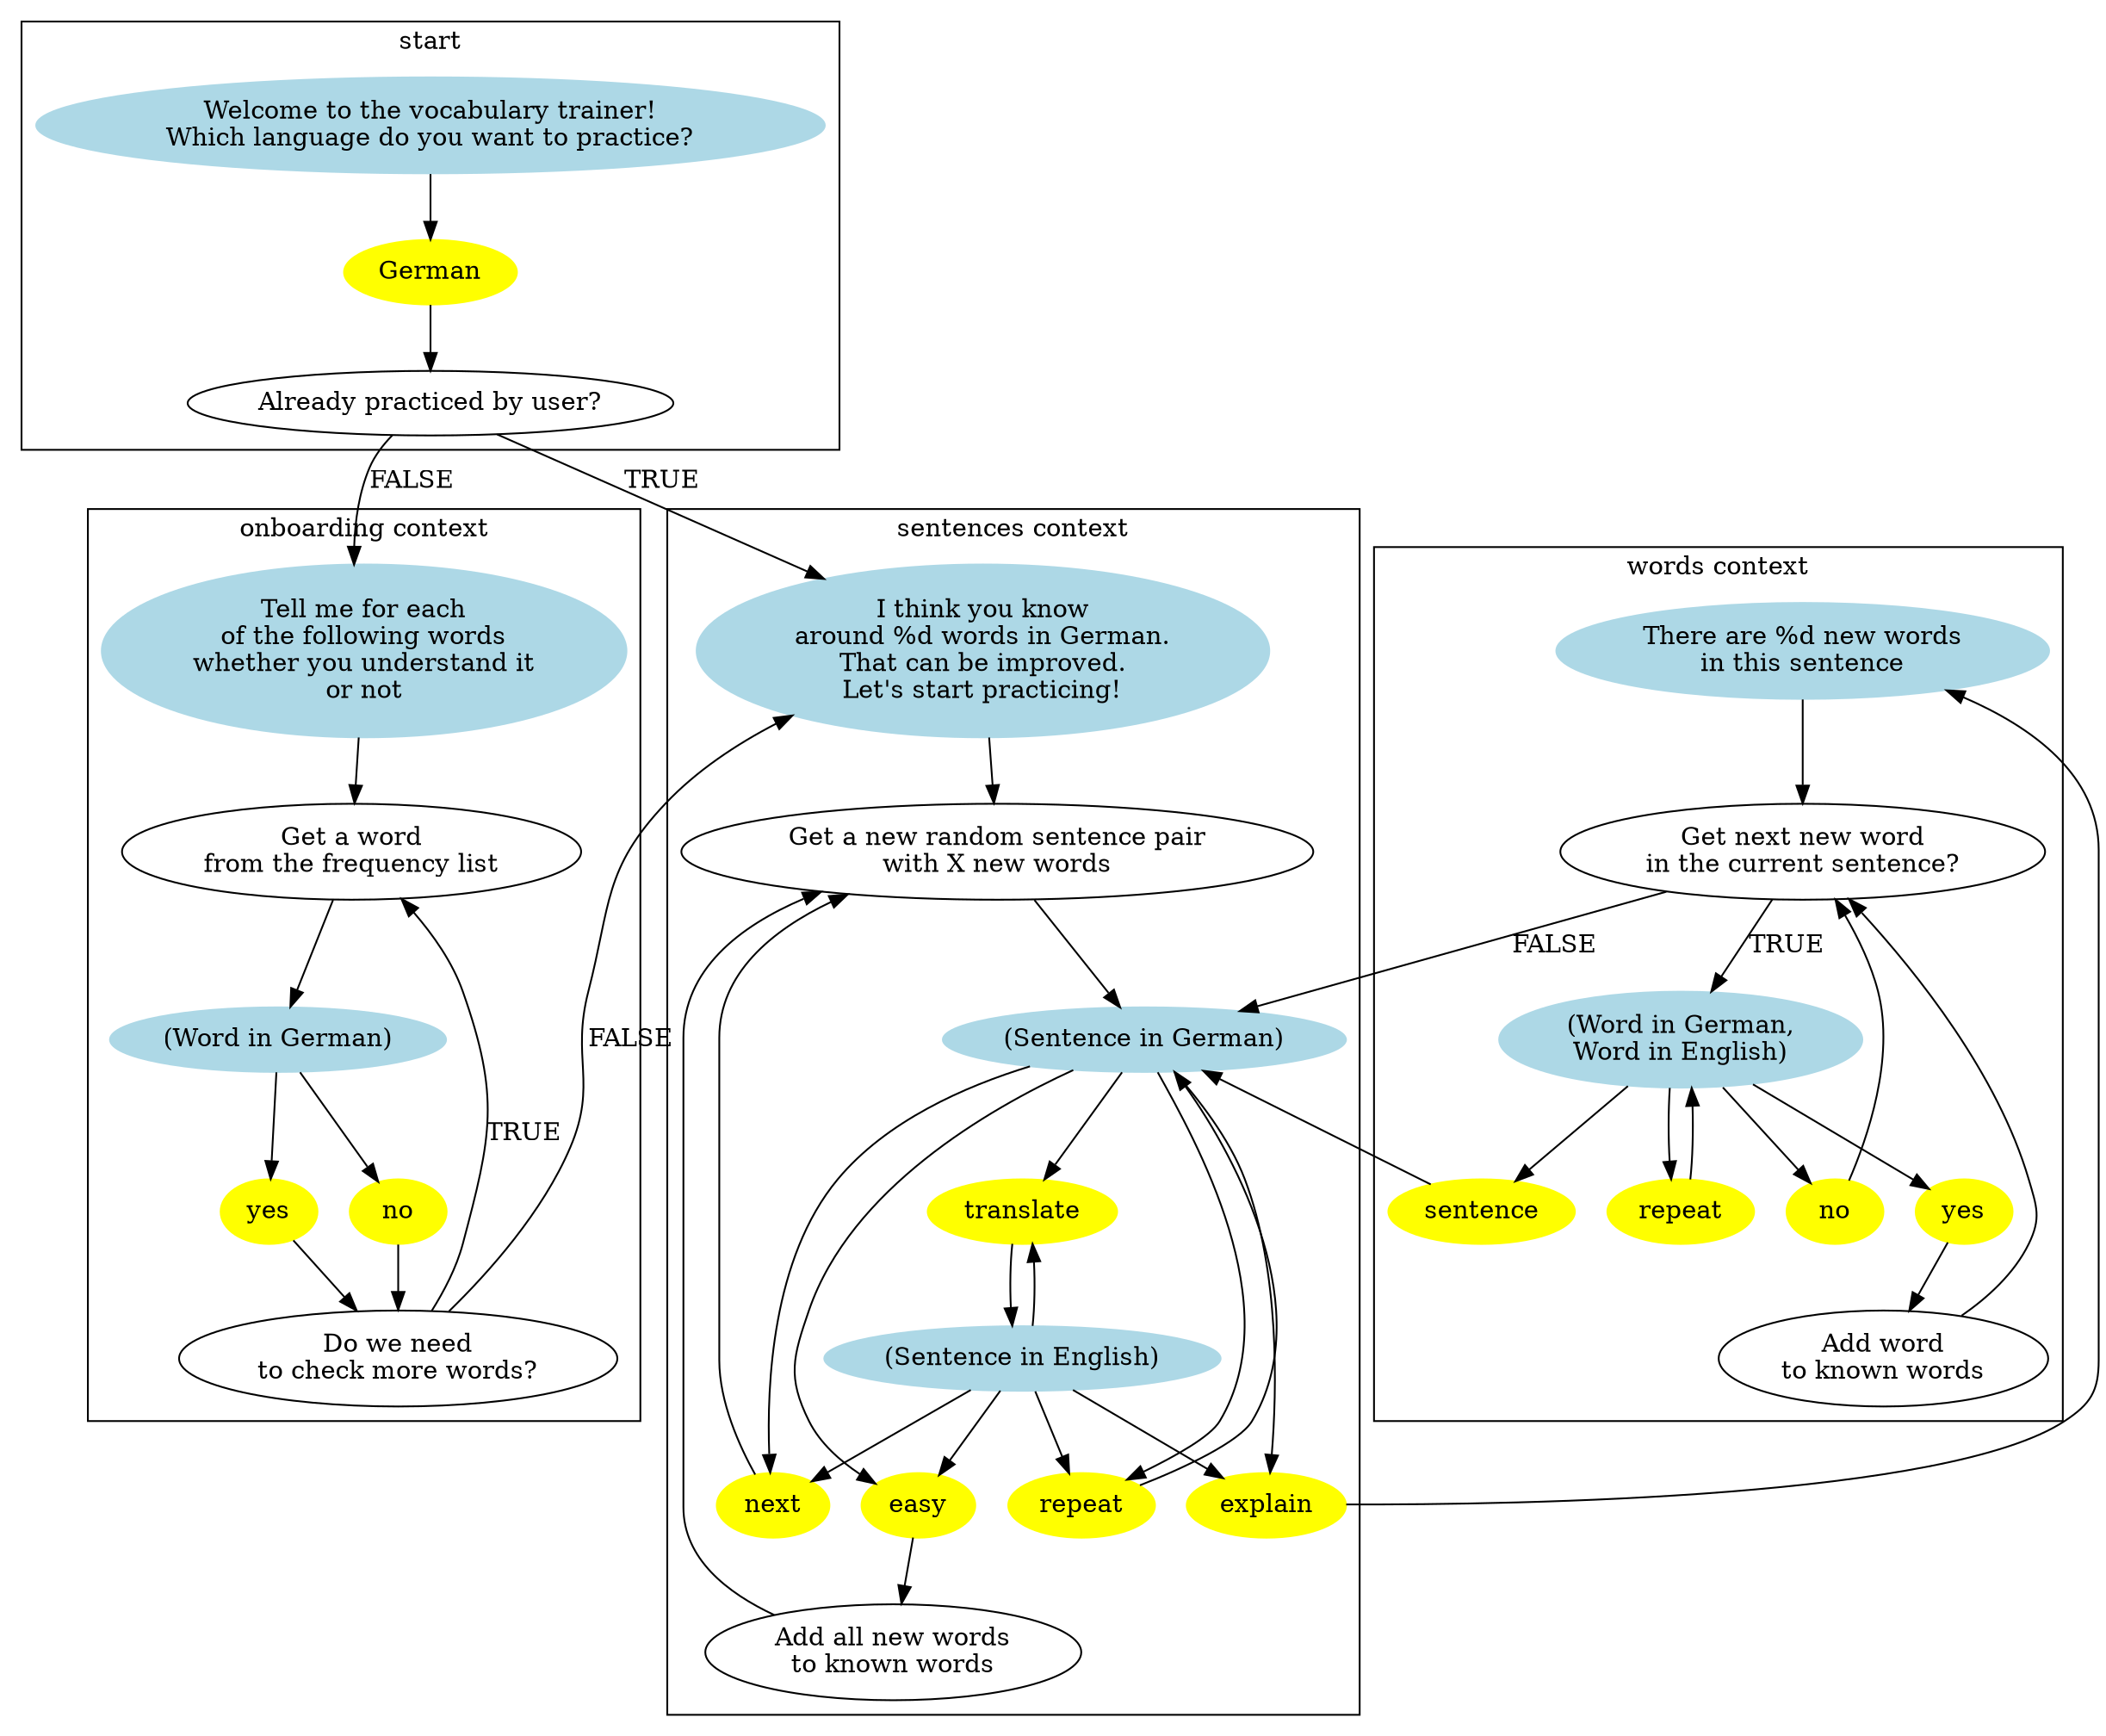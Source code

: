 digraph G {


    subgraph cluster_start {
    label="start";
        alexa_welcome [label="Welcome to the vocabulary trainer!\nWhich language do you want to practice?", color=lightblue, style="filled", start=true];
        user_choose_lang [label="German", color=yellow, style=filled];
        sys_choose_lang [label="Already practiced by user?"];
        alexa_welcome -> user_choose_lang -> sys_choose_lang;
    };



    subgraph cluster_onboarding {
        label="onboarding context";
        sys_freq_word [label="Get a word\nfrom the frequency list"];
        sys_know_word [label="Do we need\nto check more words?"];
        alexa_freq_intro [label="Tell me for each\nof the following words\nwhether you understand it\nor not", color=lightblue, style=filled];
        alexa_freq_word [label="(Word in German)", color=lightblue, style=filled];
        user_freq_yes [label="yes", color=yellow, style=filled];
        user_freq_no [label="no", color=yellow, style=filled];

        sys_choose_lang -> alexa_freq_intro [label="FALSE"];

        alexa_freq_intro -> sys_freq_word -> alexa_freq_word;
        alexa_freq_word -> {user_freq_yes, user_freq_no} -> sys_know_word;
        sys_know_word -> sys_freq_word [label="TRUE"];

    };
    subgraph cluster_sentence {
        label="sentences context";
        sys_choose_lang -> alexa_start_sentences [label="TRUE"];
        sys_new_sentence [label="Get a new random sentence pair\nwith X new words"];
        alexa_start_sentences [label="I think you know\naround %d words in German.\nThat can be improved.\nLet's start practicing!", color=lightblue, style=filled];
        alexa_sentence_dst [label="(Sentence in German)", color=lightblue, style=filled];
        alexa_sentence_src [label="(Sentence in English)", color=lightblue, style=filled];
        user_next [label="next", color=yellow, style=filled];
        user_translate [label="translate", color=yellow, style=filled];
        user_repeat_sentence [label="repeat", color=yellow, style=filled];
        user_explain [label="explain", color=yellow, style=filled];
        user_easy [label="easy", color=yellow, style=filled];

        sys_know_word -> alexa_start_sentences [label="FALSE", weight=0];
        sys_easy [label="Add all new words\nto known words"];


        alexa_start_sentences -> sys_new_sentence -> alexa_sentence_dst;
        {alexa_sentence_dst, alexa_sentence_src} -> user_translate -> alexa_sentence_src;
        {alexa_sentence_dst, alexa_sentence_src} -> user_repeat_sentence -> alexa_sentence_dst;
        {alexa_sentence_dst, alexa_sentence_src} -> user_next -> sys_new_sentence;
        {alexa_sentence_dst, alexa_sentence_src} -> user_easy -> sys_easy -> sys_new_sentence;
        {alexa_sentence_dst, alexa_sentence_src} -> user_explain;
    };
    subgraph cluster_words {
        label="words context";
        alexa_words_intro [label="There are %d new words\nin this sentence", color=lightblue, style=filled];
        sys_new_word [label="Get next new word\nin the current sentence?"];
        sys_add_word [label="Add word\nto known words"];
        alexa_new_word [label="(Word in German,\nWord in English)", color=lightblue, style=filled];
        user_explain -> alexa_words_intro -> sys_new_word;
        sys_new_word -> alexa_sentence_dst [label="FALSE"];
        sys_new_word -> alexa_new_word [label="TRUE"];

        user_yes [label="yes", color=yellow, style=filled];
        user_no [label="no", color=yellow, style=filled];
        user_sentence [label="sentence", color=yellow, style=filled];
        user_repeat_word [label="repeat", color=yellow, style=filled];

        alexa_new_word -> user_repeat_word -> alexa_new_word;
        alexa_new_word -> user_sentence -> alexa_sentence_dst;
        alexa_new_word -> user_yes -> sys_add_word -> sys_new_word;
        alexa_new_word -> user_no -> sys_new_word;

    };
}
